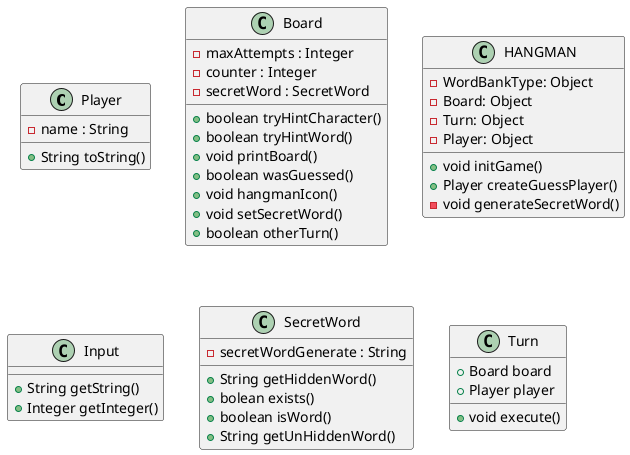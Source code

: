 @startuml hangman
class Player{
    -name : String
    +String toString()
}

class Board{
    -maxAttempts : Integer
    -counter : Integer
    -secretWord : SecretWord
    +boolean tryHintCharacter()
    +boolean tryHintWord()
    +void printBoard()
    +boolean wasGuessed()
    +void hangmanIcon()
    +void setSecretWord()
    +boolean otherTurn()
}

class HANGMAN{
    -WordBankType: Object
    -Board: Object
    -Turn: Object
    -Player: Object
    +void initGame()
    +Player createGuessPlayer()
    -void generateSecretWord()
}

class Input{
    +String getString()
    +Integer getInteger()
}

class SecretWord{
    -secretWordGenerate : String
    +String getHiddenWord()
    +bolean exists()
    +boolean isWord()
    +String getUnHiddenWord()
}

class Turn{
    +Board board
    +Player player
    +void execute()
    
}
@enduml